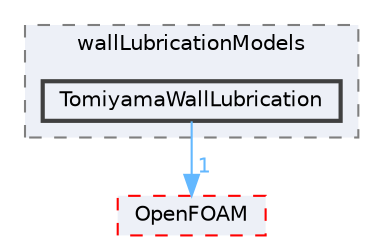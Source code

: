 digraph "src/phaseSystemModels/reactingEuler/multiphaseSystem/interfacialModels/wallLubricationModels/TomiyamaWallLubrication"
{
 // LATEX_PDF_SIZE
  bgcolor="transparent";
  edge [fontname=Helvetica,fontsize=10,labelfontname=Helvetica,labelfontsize=10];
  node [fontname=Helvetica,fontsize=10,shape=box,height=0.2,width=0.4];
  compound=true
  subgraph clusterdir_b469ee8664cef801a4e56b849174a0d6 {
    graph [ bgcolor="#edf0f7", pencolor="grey50", label="wallLubricationModels", fontname=Helvetica,fontsize=10 style="filled,dashed", URL="dir_b469ee8664cef801a4e56b849174a0d6.html",tooltip=""]
  dir_a8eb0b53659ed64f9e05302a4c666aa8 [label="TomiyamaWallLubrication", fillcolor="#edf0f7", color="grey25", style="filled,bold", URL="dir_a8eb0b53659ed64f9e05302a4c666aa8.html",tooltip=""];
  }
  dir_c5473ff19b20e6ec4dfe5c310b3778a8 [label="OpenFOAM", fillcolor="#edf0f7", color="red", style="filled,dashed", URL="dir_c5473ff19b20e6ec4dfe5c310b3778a8.html",tooltip=""];
  dir_a8eb0b53659ed64f9e05302a4c666aa8->dir_c5473ff19b20e6ec4dfe5c310b3778a8 [headlabel="1", labeldistance=1.5 headhref="dir_004066_002695.html" href="dir_004066_002695.html" color="steelblue1" fontcolor="steelblue1"];
}

